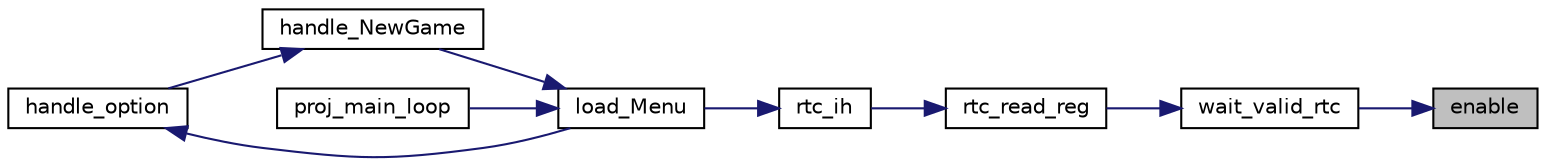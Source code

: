 digraph "enable"
{
 // LATEX_PDF_SIZE
  edge [fontname="Helvetica",fontsize="10",labelfontname="Helvetica",labelfontsize="10"];
  node [fontname="Helvetica",fontsize="10",shape=record];
  rankdir="RL";
  Node1 [label="enable",height=0.2,width=0.4,color="black", fillcolor="grey75", style="filled", fontcolor="black",tooltip="Ativa o RTC."];
  Node1 -> Node2 [dir="back",color="midnightblue",fontsize="10",style="solid",fontname="Helvetica"];
  Node2 [label="wait_valid_rtc",height=0.2,width=0.4,color="black", fillcolor="white", style="filled",URL="$rtc_8h.html#a788e56085fe57e083210ad3c8887ecb1",tooltip="Performa a espera até a receção de um rtc válido para operações."];
  Node2 -> Node3 [dir="back",color="midnightblue",fontsize="10",style="solid",fontname="Helvetica"];
  Node3 [label="rtc_read_reg",height=0.2,width=0.4,color="black", fillcolor="white", style="filled",URL="$rtc_8h.html#acd041291446df46908bac9da0725c6f5",tooltip="Ler conteudo de registos do rtc."];
  Node3 -> Node4 [dir="back",color="midnightblue",fontsize="10",style="solid",fontname="Helvetica"];
  Node4 [label="rtc_ih",height=0.2,width=0.4,color="black", fillcolor="white", style="filled",URL="$rtc_8h.html#a75dad42881d64cf07cf1bdc2979a7056",tooltip="Interrupt handler do rtc."];
  Node4 -> Node5 [dir="back",color="midnightblue",fontsize="10",style="solid",fontname="Helvetica"];
  Node5 [label="load_Menu",height=0.2,width=0.4,color="black", fillcolor="white", style="filled",URL="$_menu_8h.html#afea940cd55650dc9c5b8d4a0d297d0d5",tooltip="Carrega o ecrã inicial do menu numa frame rate fixa."];
  Node5 -> Node6 [dir="back",color="midnightblue",fontsize="10",style="solid",fontname="Helvetica"];
  Node6 [label="handle_NewGame",height=0.2,width=0.4,color="black", fillcolor="white", style="filled",URL="$_menu_8h.html#a63dbf12b8d56e422c548c758f7248c0c",tooltip="Trata da opção New Game do menu, carrega o jogo."];
  Node6 -> Node7 [dir="back",color="midnightblue",fontsize="10",style="solid",fontname="Helvetica"];
  Node7 [label="handle_option",height=0.2,width=0.4,color="black", fillcolor="white", style="filled",URL="$_menu_8h.html#aa283ff2c61ef57157639de3df5df28ab",tooltip="Trata da opção de menu que for passada como parâmetro."];
  Node7 -> Node5 [dir="back",color="midnightblue",fontsize="10",style="solid",fontname="Helvetica"];
  Node5 -> Node8 [dir="back",color="midnightblue",fontsize="10",style="solid",fontname="Helvetica"];
  Node8 [label="proj_main_loop",height=0.2,width=0.4,color="black", fillcolor="white", style="filled",URL="$main_8c.html#a2a16f651eccbd248e1ad3b3b924b143b",tooltip=" "];
}
